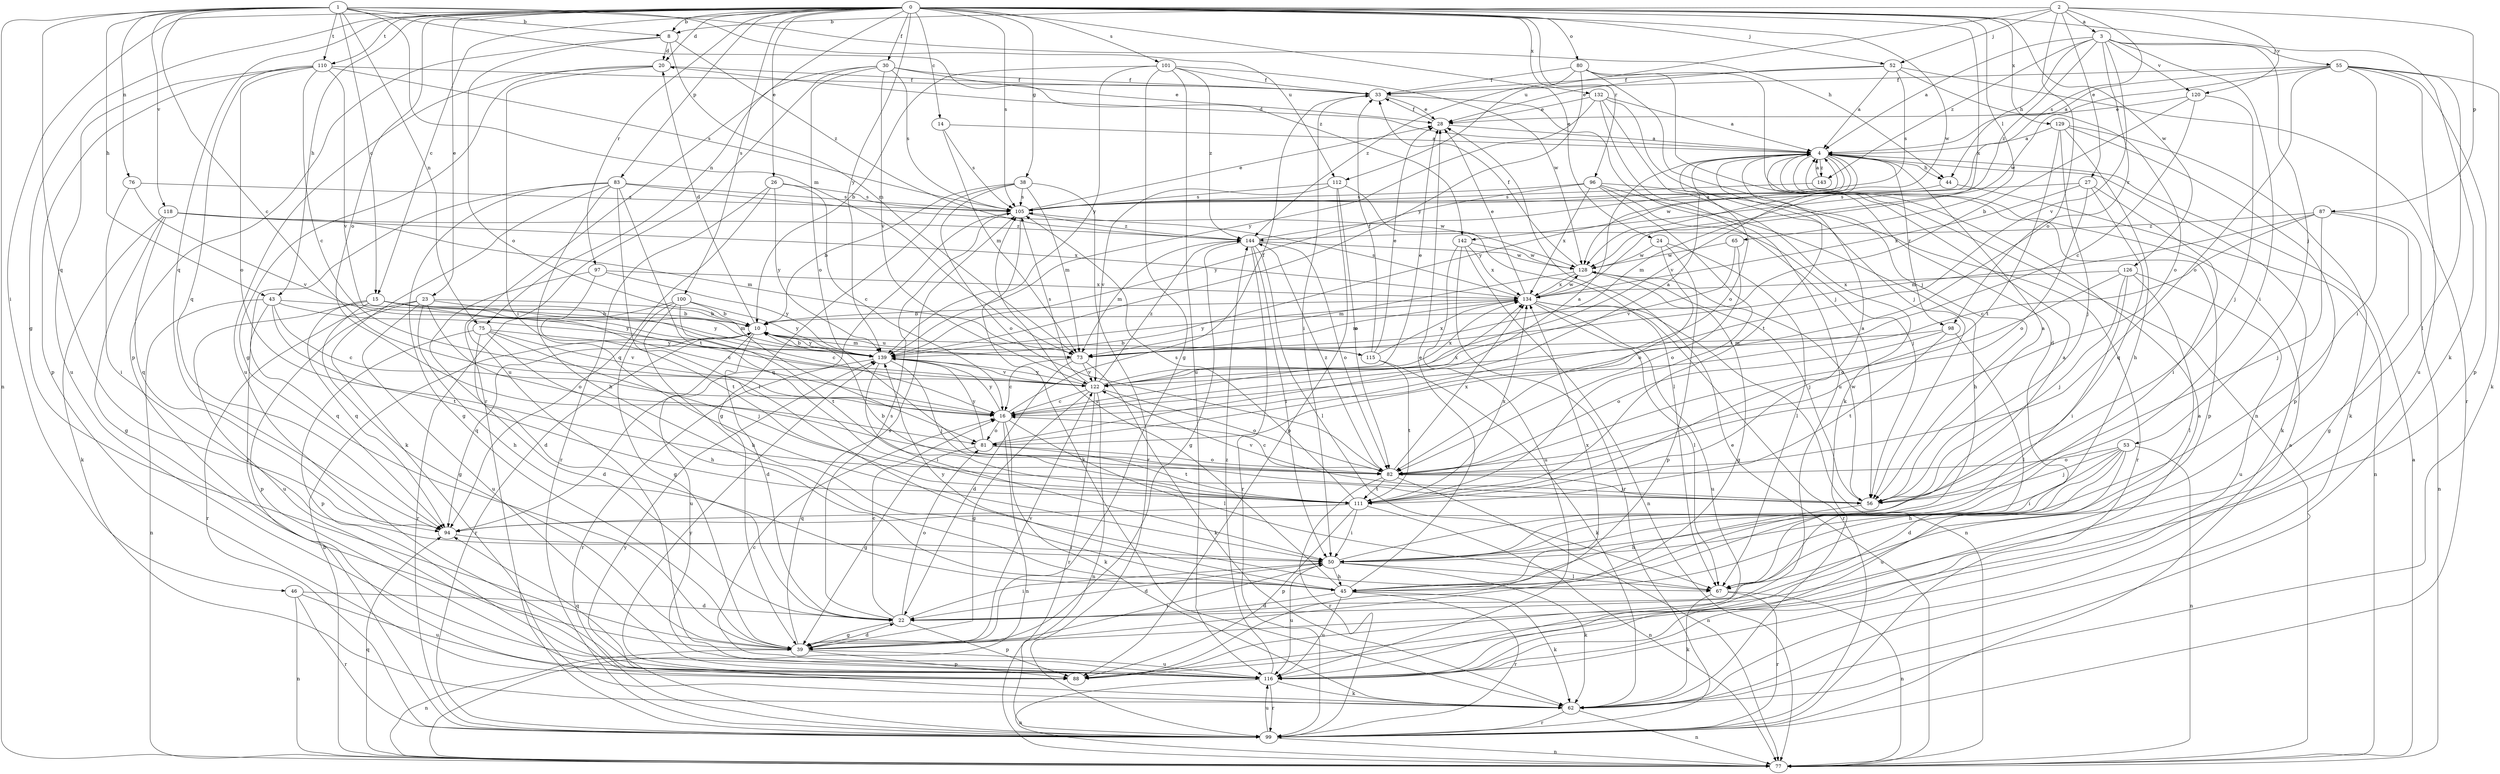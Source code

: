 strict digraph  {
0;
1;
2;
3;
4;
8;
10;
14;
15;
16;
20;
22;
23;
24;
26;
27;
28;
30;
33;
38;
39;
43;
44;
45;
46;
50;
52;
53;
55;
56;
62;
65;
67;
73;
75;
76;
77;
80;
81;
82;
83;
87;
88;
94;
96;
97;
98;
99;
100;
101;
105;
110;
111;
112;
115;
116;
118;
120;
122;
126;
128;
129;
132;
134;
139;
142;
143;
144;
0 -> 8  [label=b];
0 -> 14  [label=c];
0 -> 15  [label=c];
0 -> 20  [label=d];
0 -> 23  [label=e];
0 -> 24  [label=e];
0 -> 26  [label=e];
0 -> 30  [label=f];
0 -> 38  [label=g];
0 -> 39  [label=g];
0 -> 43  [label=h];
0 -> 46  [label=i];
0 -> 52  [label=j];
0 -> 62  [label=k];
0 -> 65  [label=l];
0 -> 75  [label=n];
0 -> 80  [label=o];
0 -> 81  [label=o];
0 -> 83  [label=p];
0 -> 94  [label=q];
0 -> 96  [label=r];
0 -> 97  [label=r];
0 -> 100  [label=s];
0 -> 101  [label=s];
0 -> 105  [label=s];
0 -> 110  [label=t];
0 -> 126  [label=w];
0 -> 128  [label=w];
0 -> 129  [label=x];
0 -> 132  [label=x];
0 -> 134  [label=x];
0 -> 139  [label=y];
1 -> 8  [label=b];
1 -> 15  [label=c];
1 -> 16  [label=c];
1 -> 43  [label=h];
1 -> 44  [label=h];
1 -> 73  [label=m];
1 -> 75  [label=n];
1 -> 76  [label=n];
1 -> 77  [label=n];
1 -> 94  [label=q];
1 -> 110  [label=t];
1 -> 112  [label=u];
1 -> 118  [label=v];
1 -> 142  [label=z];
2 -> 3  [label=a];
2 -> 8  [label=b];
2 -> 27  [label=e];
2 -> 52  [label=j];
2 -> 81  [label=o];
2 -> 87  [label=p];
2 -> 105  [label=s];
2 -> 112  [label=u];
2 -> 120  [label=v];
3 -> 4  [label=a];
3 -> 44  [label=h];
3 -> 50  [label=i];
3 -> 53  [label=j];
3 -> 55  [label=j];
3 -> 98  [label=r];
3 -> 120  [label=v];
3 -> 122  [label=v];
3 -> 142  [label=z];
3 -> 143  [label=z];
4 -> 20  [label=d];
4 -> 44  [label=h];
4 -> 62  [label=k];
4 -> 81  [label=o];
4 -> 88  [label=p];
4 -> 98  [label=r];
4 -> 111  [label=t];
4 -> 122  [label=v];
4 -> 128  [label=w];
4 -> 139  [label=y];
4 -> 143  [label=z];
8 -> 20  [label=d];
8 -> 73  [label=m];
8 -> 81  [label=o];
8 -> 88  [label=p];
8 -> 144  [label=z];
10 -> 20  [label=d];
10 -> 22  [label=d];
10 -> 73  [label=m];
10 -> 94  [label=q];
10 -> 99  [label=r];
10 -> 115  [label=u];
10 -> 116  [label=u];
10 -> 139  [label=y];
14 -> 4  [label=a];
14 -> 73  [label=m];
14 -> 105  [label=s];
15 -> 10  [label=b];
15 -> 16  [label=c];
15 -> 39  [label=g];
15 -> 73  [label=m];
15 -> 94  [label=q];
15 -> 116  [label=u];
15 -> 139  [label=y];
16 -> 4  [label=a];
16 -> 33  [label=f];
16 -> 62  [label=k];
16 -> 67  [label=l];
16 -> 77  [label=n];
16 -> 81  [label=o];
16 -> 134  [label=x];
16 -> 139  [label=y];
20 -> 33  [label=f];
20 -> 39  [label=g];
20 -> 50  [label=i];
20 -> 116  [label=u];
22 -> 16  [label=c];
22 -> 39  [label=g];
22 -> 50  [label=i];
22 -> 81  [label=o];
22 -> 88  [label=p];
22 -> 105  [label=s];
23 -> 10  [label=b];
23 -> 16  [label=c];
23 -> 45  [label=h];
23 -> 82  [label=o];
23 -> 88  [label=p];
23 -> 99  [label=r];
23 -> 116  [label=u];
24 -> 67  [label=l];
24 -> 82  [label=o];
24 -> 88  [label=p];
24 -> 128  [label=w];
26 -> 16  [label=c];
26 -> 94  [label=q];
26 -> 99  [label=r];
26 -> 105  [label=s];
26 -> 139  [label=y];
27 -> 50  [label=i];
27 -> 82  [label=o];
27 -> 94  [label=q];
27 -> 105  [label=s];
27 -> 134  [label=x];
28 -> 4  [label=a];
28 -> 33  [label=f];
30 -> 28  [label=e];
30 -> 33  [label=f];
30 -> 82  [label=o];
30 -> 99  [label=r];
30 -> 105  [label=s];
30 -> 116  [label=u];
30 -> 122  [label=v];
33 -> 28  [label=e];
33 -> 50  [label=i];
33 -> 56  [label=j];
38 -> 10  [label=b];
38 -> 39  [label=g];
38 -> 73  [label=m];
38 -> 82  [label=o];
38 -> 99  [label=r];
38 -> 105  [label=s];
39 -> 22  [label=d];
39 -> 50  [label=i];
39 -> 77  [label=n];
39 -> 88  [label=p];
39 -> 105  [label=s];
39 -> 116  [label=u];
39 -> 122  [label=v];
43 -> 10  [label=b];
43 -> 16  [label=c];
43 -> 77  [label=n];
43 -> 94  [label=q];
43 -> 111  [label=t];
43 -> 139  [label=y];
44 -> 73  [label=m];
44 -> 77  [label=n];
45 -> 22  [label=d];
45 -> 28  [label=e];
45 -> 62  [label=k];
45 -> 99  [label=r];
45 -> 105  [label=s];
45 -> 116  [label=u];
45 -> 134  [label=x];
45 -> 139  [label=y];
46 -> 22  [label=d];
46 -> 77  [label=n];
46 -> 99  [label=r];
46 -> 116  [label=u];
50 -> 4  [label=a];
50 -> 22  [label=d];
50 -> 45  [label=h];
50 -> 62  [label=k];
50 -> 67  [label=l];
50 -> 116  [label=u];
52 -> 4  [label=a];
52 -> 28  [label=e];
52 -> 33  [label=f];
52 -> 82  [label=o];
52 -> 99  [label=r];
52 -> 105  [label=s];
53 -> 22  [label=d];
53 -> 45  [label=h];
53 -> 50  [label=i];
53 -> 56  [label=j];
53 -> 77  [label=n];
53 -> 82  [label=o];
53 -> 116  [label=u];
55 -> 4  [label=a];
55 -> 33  [label=f];
55 -> 50  [label=i];
55 -> 62  [label=k];
55 -> 67  [label=l];
55 -> 82  [label=o];
55 -> 88  [label=p];
55 -> 116  [label=u];
55 -> 128  [label=w];
56 -> 4  [label=a];
56 -> 45  [label=h];
56 -> 122  [label=v];
56 -> 128  [label=w];
62 -> 77  [label=n];
62 -> 99  [label=r];
62 -> 139  [label=y];
65 -> 82  [label=o];
65 -> 122  [label=v];
65 -> 128  [label=w];
67 -> 62  [label=k];
67 -> 77  [label=n];
67 -> 99  [label=r];
73 -> 16  [label=c];
73 -> 22  [label=d];
73 -> 62  [label=k];
73 -> 122  [label=v];
75 -> 22  [label=d];
75 -> 45  [label=h];
75 -> 56  [label=j];
75 -> 88  [label=p];
75 -> 122  [label=v];
75 -> 139  [label=y];
76 -> 50  [label=i];
76 -> 105  [label=s];
76 -> 122  [label=v];
77 -> 4  [label=a];
77 -> 10  [label=b];
77 -> 28  [label=e];
77 -> 94  [label=q];
80 -> 22  [label=d];
80 -> 33  [label=f];
80 -> 56  [label=j];
80 -> 77  [label=n];
80 -> 139  [label=y];
80 -> 144  [label=z];
81 -> 4  [label=a];
81 -> 39  [label=g];
81 -> 82  [label=o];
81 -> 111  [label=t];
81 -> 139  [label=y];
82 -> 16  [label=c];
82 -> 56  [label=j];
82 -> 77  [label=n];
82 -> 99  [label=r];
82 -> 111  [label=t];
82 -> 134  [label=x];
82 -> 144  [label=z];
83 -> 39  [label=g];
83 -> 45  [label=h];
83 -> 62  [label=k];
83 -> 67  [label=l];
83 -> 99  [label=r];
83 -> 105  [label=s];
83 -> 111  [label=t];
83 -> 128  [label=w];
87 -> 16  [label=c];
87 -> 39  [label=g];
87 -> 56  [label=j];
87 -> 73  [label=m];
87 -> 77  [label=n];
87 -> 144  [label=z];
94 -> 50  [label=i];
96 -> 45  [label=h];
96 -> 56  [label=j];
96 -> 99  [label=r];
96 -> 105  [label=s];
96 -> 111  [label=t];
96 -> 134  [label=x];
96 -> 139  [label=y];
97 -> 22  [label=d];
97 -> 111  [label=t];
97 -> 134  [label=x];
97 -> 139  [label=y];
98 -> 67  [label=l];
98 -> 73  [label=m];
98 -> 82  [label=o];
98 -> 111  [label=t];
99 -> 4  [label=a];
99 -> 77  [label=n];
99 -> 116  [label=u];
99 -> 139  [label=y];
100 -> 10  [label=b];
100 -> 39  [label=g];
100 -> 45  [label=h];
100 -> 99  [label=r];
100 -> 111  [label=t];
100 -> 139  [label=y];
101 -> 10  [label=b];
101 -> 33  [label=f];
101 -> 39  [label=g];
101 -> 116  [label=u];
101 -> 128  [label=w];
101 -> 139  [label=y];
101 -> 144  [label=z];
105 -> 28  [label=e];
105 -> 62  [label=k];
105 -> 94  [label=q];
105 -> 144  [label=z];
110 -> 16  [label=c];
110 -> 33  [label=f];
110 -> 82  [label=o];
110 -> 88  [label=p];
110 -> 94  [label=q];
110 -> 105  [label=s];
110 -> 116  [label=u];
110 -> 122  [label=v];
111 -> 4  [label=a];
111 -> 10  [label=b];
111 -> 50  [label=i];
111 -> 77  [label=n];
111 -> 88  [label=p];
111 -> 94  [label=q];
111 -> 105  [label=s];
111 -> 134  [label=x];
112 -> 67  [label=l];
112 -> 82  [label=o];
112 -> 88  [label=p];
112 -> 105  [label=s];
112 -> 122  [label=v];
115 -> 10  [label=b];
115 -> 28  [label=e];
115 -> 33  [label=f];
115 -> 62  [label=k];
115 -> 111  [label=t];
115 -> 134  [label=x];
116 -> 4  [label=a];
116 -> 16  [label=c];
116 -> 62  [label=k];
116 -> 77  [label=n];
116 -> 94  [label=q];
116 -> 99  [label=r];
116 -> 144  [label=z];
118 -> 39  [label=g];
118 -> 62  [label=k];
118 -> 73  [label=m];
118 -> 94  [label=q];
118 -> 134  [label=x];
118 -> 144  [label=z];
120 -> 10  [label=b];
120 -> 16  [label=c];
120 -> 28  [label=e];
120 -> 56  [label=j];
122 -> 16  [label=c];
122 -> 28  [label=e];
122 -> 39  [label=g];
122 -> 77  [label=n];
122 -> 82  [label=o];
122 -> 99  [label=r];
122 -> 105  [label=s];
122 -> 134  [label=x];
122 -> 139  [label=y];
122 -> 144  [label=z];
126 -> 50  [label=i];
126 -> 56  [label=j];
126 -> 67  [label=l];
126 -> 82  [label=o];
126 -> 116  [label=u];
126 -> 134  [label=x];
128 -> 33  [label=f];
128 -> 39  [label=g];
128 -> 56  [label=j];
128 -> 73  [label=m];
128 -> 134  [label=x];
129 -> 4  [label=a];
129 -> 45  [label=h];
129 -> 56  [label=j];
129 -> 62  [label=k];
129 -> 88  [label=p];
129 -> 111  [label=t];
132 -> 4  [label=a];
132 -> 28  [label=e];
132 -> 56  [label=j];
132 -> 62  [label=k];
132 -> 116  [label=u];
132 -> 139  [label=y];
134 -> 10  [label=b];
134 -> 28  [label=e];
134 -> 67  [label=l];
134 -> 73  [label=m];
134 -> 77  [label=n];
134 -> 99  [label=r];
134 -> 105  [label=s];
134 -> 116  [label=u];
134 -> 128  [label=w];
134 -> 139  [label=y];
139 -> 10  [label=b];
139 -> 50  [label=i];
139 -> 56  [label=j];
139 -> 99  [label=r];
139 -> 122  [label=v];
142 -> 77  [label=n];
142 -> 99  [label=r];
142 -> 116  [label=u];
142 -> 128  [label=w];
142 -> 134  [label=x];
143 -> 4  [label=a];
143 -> 105  [label=s];
144 -> 4  [label=a];
144 -> 39  [label=g];
144 -> 50  [label=i];
144 -> 67  [label=l];
144 -> 73  [label=m];
144 -> 82  [label=o];
144 -> 99  [label=r];
144 -> 128  [label=w];
}
